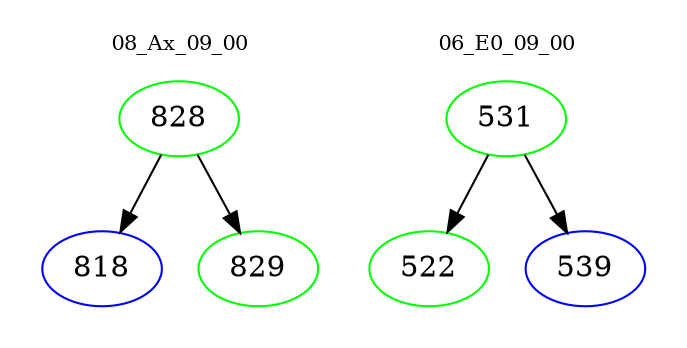 digraph{
subgraph cluster_0 {
color = white
label = "08_Ax_09_00";
fontsize=10;
T0_828 [label="828", color="green"]
T0_828 -> T0_818 [color="black"]
T0_818 [label="818", color="blue"]
T0_828 -> T0_829 [color="black"]
T0_829 [label="829", color="green"]
}
subgraph cluster_1 {
color = white
label = "06_E0_09_00";
fontsize=10;
T1_531 [label="531", color="green"]
T1_531 -> T1_522 [color="black"]
T1_522 [label="522", color="green"]
T1_531 -> T1_539 [color="black"]
T1_539 [label="539", color="blue"]
}
}

